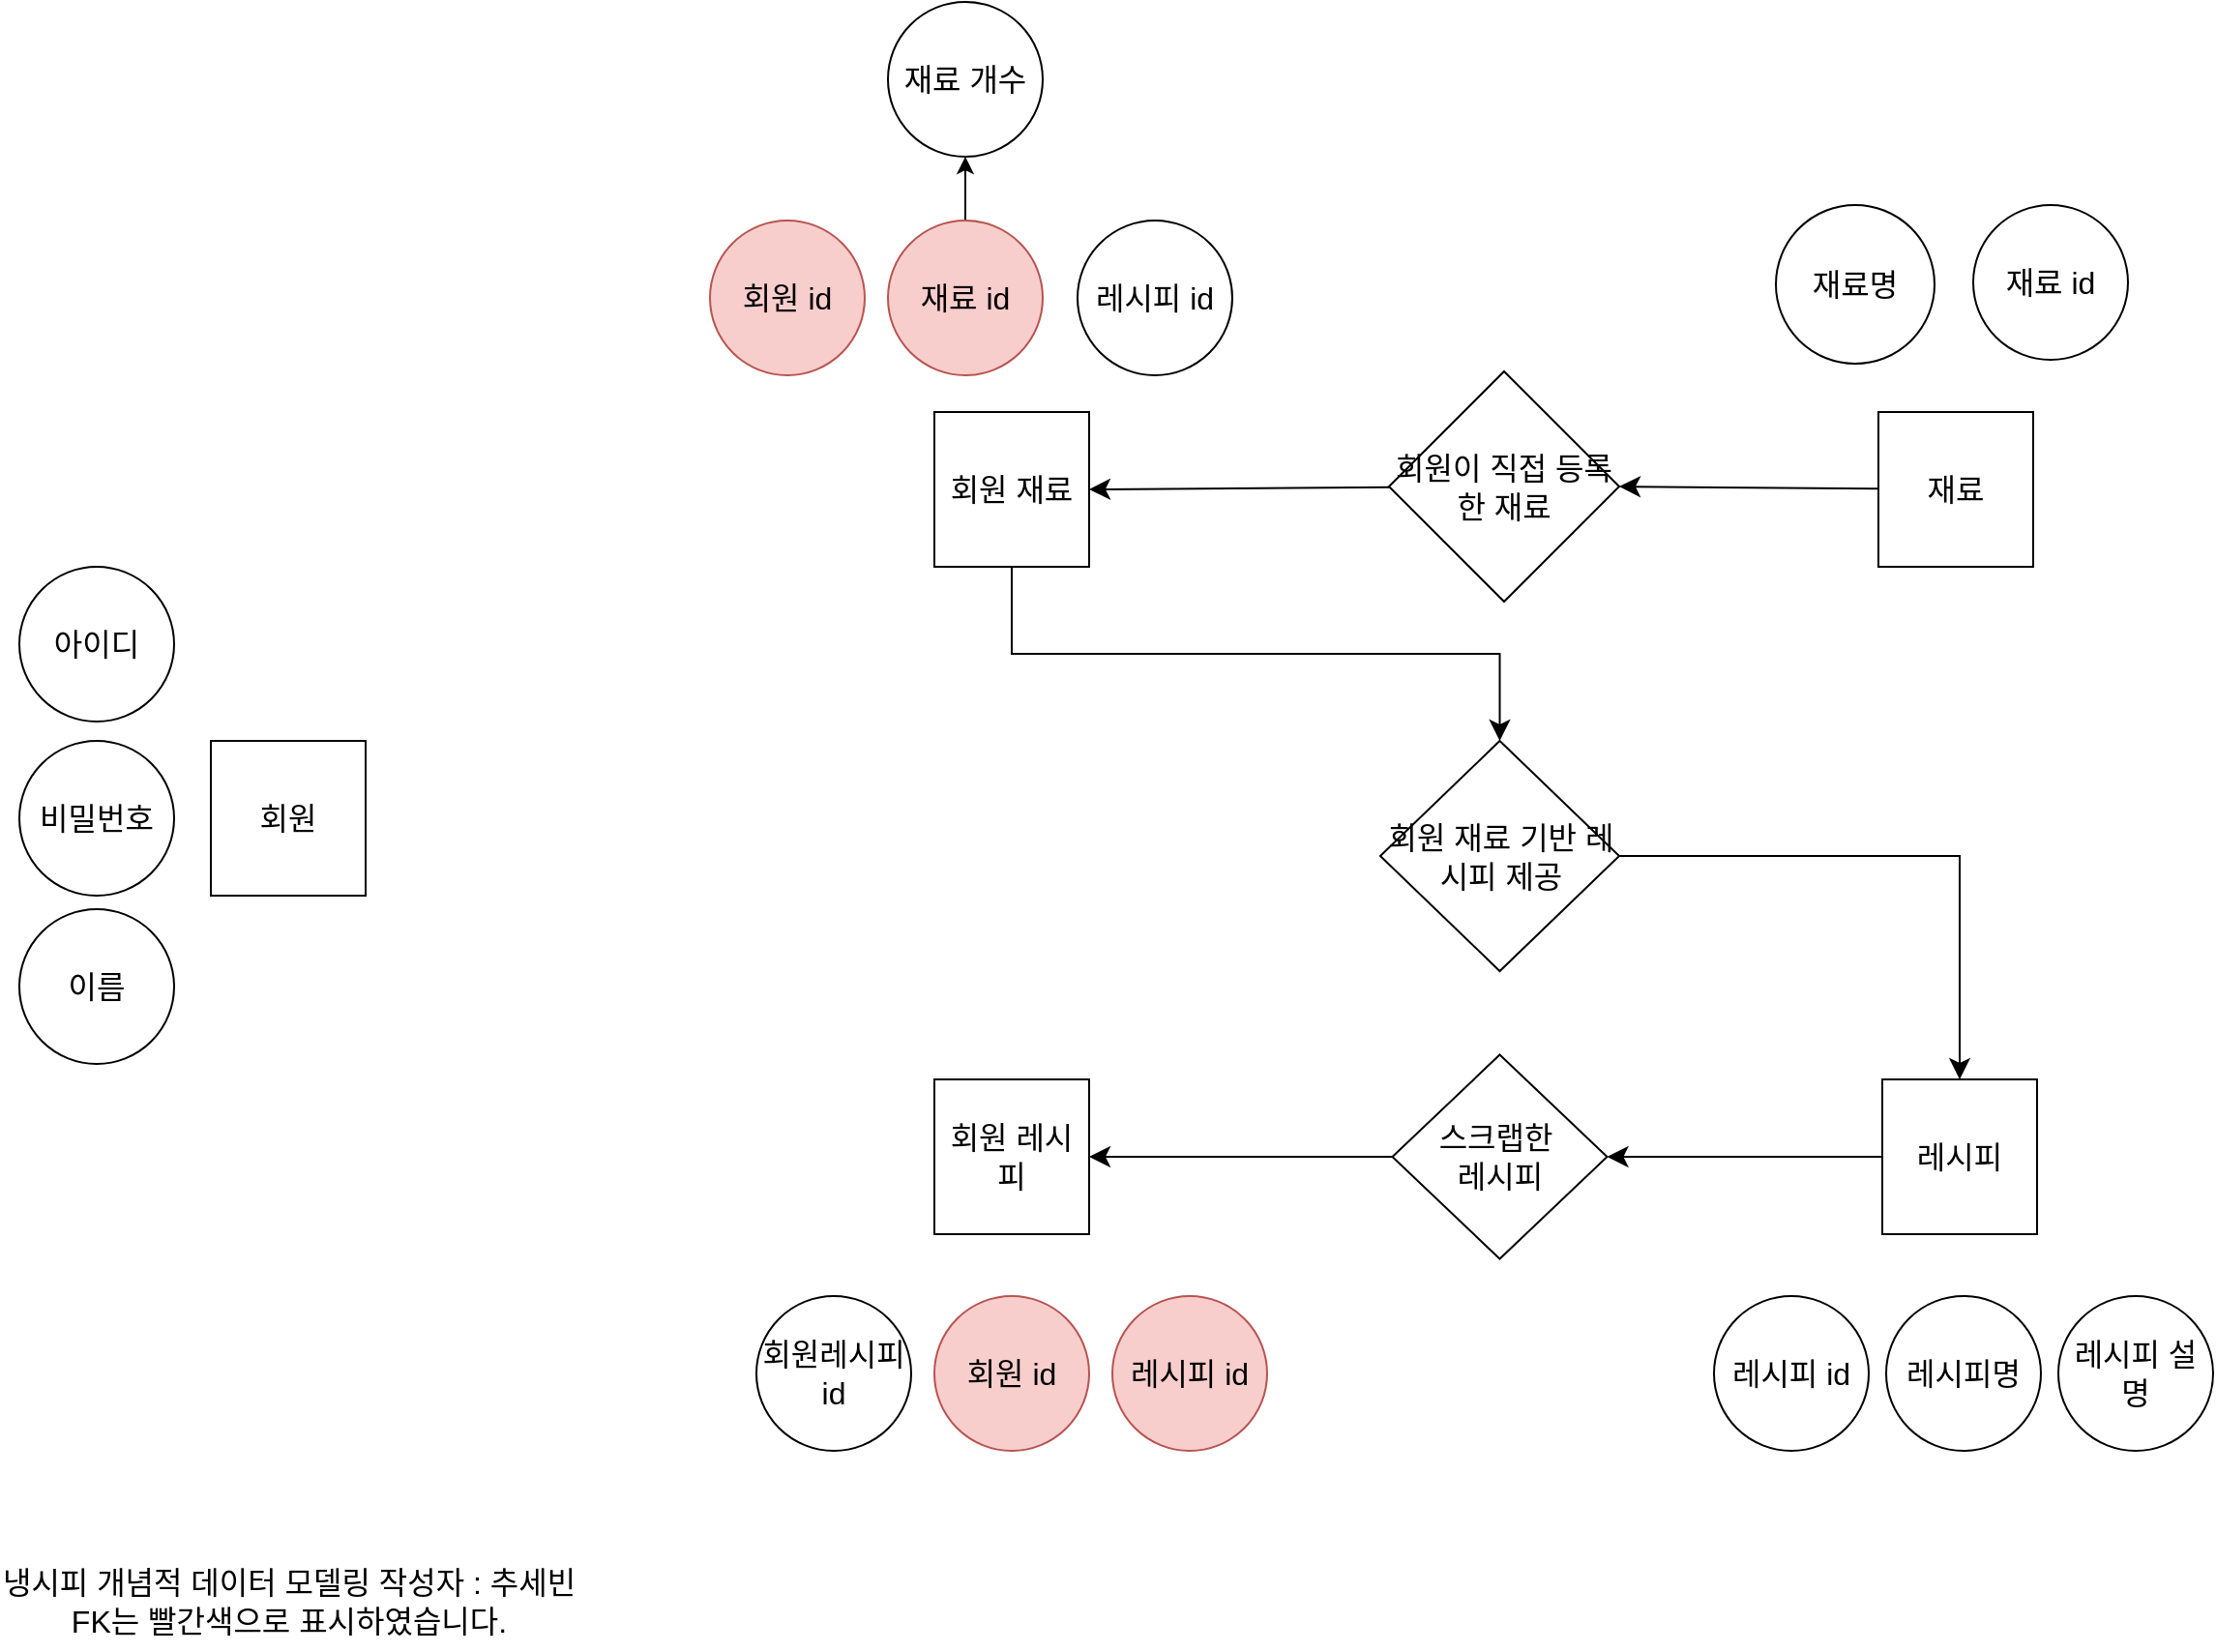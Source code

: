 <mxfile version="21.1.8" type="github">
  <diagram name="페이지-1" id="vdhRnKXHgqj8t0xOMyfd">
    <mxGraphModel dx="1560" dy="1335" grid="0" gridSize="10" guides="1" tooltips="1" connect="1" arrows="1" fold="1" page="0" pageScale="1" pageWidth="827" pageHeight="1169" math="0" shadow="0">
      <root>
        <mxCell id="0" />
        <mxCell id="1" parent="0" />
        <mxCell id="GvzHxYhXGuz93DnO3ShN-1" value="회원" style="whiteSpace=wrap;html=1;aspect=fixed;fontSize=16;" parent="1" vertex="1">
          <mxGeometry x="-149" y="302" width="80" height="80" as="geometry" />
        </mxCell>
        <mxCell id="GvzHxYhXGuz93DnO3ShN-39" value="" style="edgeStyle=none;curved=1;rounded=0;orthogonalLoop=1;jettySize=auto;html=1;fontSize=12;startSize=8;endSize=8;" parent="1" source="GvzHxYhXGuz93DnO3ShN-2" target="GvzHxYhXGuz93DnO3ShN-18" edge="1">
          <mxGeometry relative="1" as="geometry" />
        </mxCell>
        <mxCell id="GvzHxYhXGuz93DnO3ShN-2" value="레시피" style="whiteSpace=wrap;html=1;aspect=fixed;fontSize=16;" parent="1" vertex="1">
          <mxGeometry x="715" y="477" width="80" height="80" as="geometry" />
        </mxCell>
        <mxCell id="GvzHxYhXGuz93DnO3ShN-4" value="회원 레시피" style="whiteSpace=wrap;html=1;aspect=fixed;fontSize=16;" parent="1" vertex="1">
          <mxGeometry x="225" y="477" width="80" height="80" as="geometry" />
        </mxCell>
        <mxCell id="GvzHxYhXGuz93DnO3ShN-43" style="edgeStyle=none;curved=1;rounded=0;orthogonalLoop=1;jettySize=auto;html=1;entryX=1;entryY=0.5;entryDx=0;entryDy=0;fontSize=12;startSize=8;endSize=8;" parent="1" source="GvzHxYhXGuz93DnO3ShN-5" target="GvzHxYhXGuz93DnO3ShN-42" edge="1">
          <mxGeometry relative="1" as="geometry" />
        </mxCell>
        <mxCell id="GvzHxYhXGuz93DnO3ShN-5" value="재료" style="whiteSpace=wrap;html=1;aspect=fixed;fontSize=16;" parent="1" vertex="1">
          <mxGeometry x="713" y="132" width="80" height="80" as="geometry" />
        </mxCell>
        <mxCell id="GvzHxYhXGuz93DnO3ShN-52" style="edgeStyle=elbowEdgeStyle;rounded=0;orthogonalLoop=1;jettySize=auto;html=1;fontSize=12;startSize=8;endSize=8;elbow=vertical;" parent="1" source="GvzHxYhXGuz93DnO3ShN-6" target="GvzHxYhXGuz93DnO3ShN-51" edge="1">
          <mxGeometry relative="1" as="geometry" />
        </mxCell>
        <mxCell id="GvzHxYhXGuz93DnO3ShN-6" value="회원 재료" style="whiteSpace=wrap;html=1;aspect=fixed;fontSize=16;" parent="1" vertex="1">
          <mxGeometry x="225" y="132" width="80" height="80" as="geometry" />
        </mxCell>
        <mxCell id="GvzHxYhXGuz93DnO3ShN-7" value="아이디" style="ellipse;whiteSpace=wrap;html=1;aspect=fixed;fontSize=16;" parent="1" vertex="1">
          <mxGeometry x="-248" y="212" width="80" height="80" as="geometry" />
        </mxCell>
        <mxCell id="GvzHxYhXGuz93DnO3ShN-8" value="이름" style="ellipse;whiteSpace=wrap;html=1;aspect=fixed;fontSize=16;" parent="1" vertex="1">
          <mxGeometry x="-248" y="389" width="80" height="80" as="geometry" />
        </mxCell>
        <mxCell id="GvzHxYhXGuz93DnO3ShN-9" value="비밀번호" style="ellipse;whiteSpace=wrap;html=1;aspect=fixed;fontSize=16;" parent="1" vertex="1">
          <mxGeometry x="-248" y="302" width="80" height="80" as="geometry" />
        </mxCell>
        <mxCell id="GvzHxYhXGuz93DnO3ShN-10" value="재료명" style="ellipse;whiteSpace=wrap;html=1;aspect=fixed;fontSize=16;" parent="1" vertex="1">
          <mxGeometry x="660" y="25" width="82" height="82" as="geometry" />
        </mxCell>
        <mxCell id="GvzHxYhXGuz93DnO3ShN-11" value="재료 id" style="ellipse;whiteSpace=wrap;html=1;aspect=fixed;fontSize=16;" parent="1" vertex="1">
          <mxGeometry x="762" y="25" width="80" height="80" as="geometry" />
        </mxCell>
        <mxCell id="GvzHxYhXGuz93DnO3ShN-12" value="레시피 id" style="ellipse;whiteSpace=wrap;html=1;aspect=fixed;fontSize=16;" parent="1" vertex="1">
          <mxGeometry x="628" y="589" width="80" height="80" as="geometry" />
        </mxCell>
        <mxCell id="GvzHxYhXGuz93DnO3ShN-13" value="레시피명" style="ellipse;whiteSpace=wrap;html=1;aspect=fixed;fontSize=16;" parent="1" vertex="1">
          <mxGeometry x="717" y="589" width="80" height="80" as="geometry" />
        </mxCell>
        <mxCell id="GvzHxYhXGuz93DnO3ShN-14" value="레시피 설명" style="ellipse;whiteSpace=wrap;html=1;aspect=fixed;fontSize=16;" parent="1" vertex="1">
          <mxGeometry x="806" y="589" width="80" height="80" as="geometry" />
        </mxCell>
        <mxCell id="GvzHxYhXGuz93DnO3ShN-15" value="회원레시피 id" style="ellipse;whiteSpace=wrap;html=1;aspect=fixed;fontSize=16;" parent="1" vertex="1">
          <mxGeometry x="133" y="589" width="80" height="80" as="geometry" />
        </mxCell>
        <mxCell id="GvzHxYhXGuz93DnO3ShN-16" value="회원 id" style="ellipse;whiteSpace=wrap;html=1;aspect=fixed;fontSize=16;fillColor=#f8cecc;strokeColor=#b85450;" parent="1" vertex="1">
          <mxGeometry x="225" y="589" width="80" height="80" as="geometry" />
        </mxCell>
        <mxCell id="GvzHxYhXGuz93DnO3ShN-17" value="레시피 id" style="ellipse;whiteSpace=wrap;html=1;aspect=fixed;fontSize=16;fillColor=#f8cecc;strokeColor=#b85450;" parent="1" vertex="1">
          <mxGeometry x="317" y="589" width="80" height="80" as="geometry" />
        </mxCell>
        <mxCell id="GvzHxYhXGuz93DnO3ShN-40" style="edgeStyle=none;curved=1;rounded=0;orthogonalLoop=1;jettySize=auto;html=1;entryX=1;entryY=0.5;entryDx=0;entryDy=0;fontSize=12;startSize=8;endSize=8;" parent="1" source="GvzHxYhXGuz93DnO3ShN-18" target="GvzHxYhXGuz93DnO3ShN-4" edge="1">
          <mxGeometry relative="1" as="geometry" />
        </mxCell>
        <mxCell id="GvzHxYhXGuz93DnO3ShN-18" value="스크랩한&amp;nbsp;&lt;br&gt;레시피" style="rhombus;whiteSpace=wrap;html=1;fontSize=16;" parent="1" vertex="1">
          <mxGeometry x="461.75" y="464.25" width="111" height="105.5" as="geometry" />
        </mxCell>
        <mxCell id="GvzHxYhXGuz93DnO3ShN-24" value="재료 개수" style="ellipse;whiteSpace=wrap;html=1;aspect=fixed;fontSize=16;" parent="1" vertex="1">
          <mxGeometry x="201" y="-80" width="80" height="80" as="geometry" />
        </mxCell>
        <mxCell id="GvzHxYhXGuz93DnO3ShN-26" value="레시피 id" style="ellipse;whiteSpace=wrap;html=1;aspect=fixed;fontSize=16;" parent="1" vertex="1">
          <mxGeometry x="299" y="33" width="80" height="80" as="geometry" />
        </mxCell>
        <mxCell id="GvzHxYhXGuz93DnO3ShN-38" value="회원 id" style="ellipse;whiteSpace=wrap;html=1;aspect=fixed;fontSize=16;fillColor=#f8cecc;strokeColor=#b85450;" parent="1" vertex="1">
          <mxGeometry x="109" y="33" width="80" height="80" as="geometry" />
        </mxCell>
        <mxCell id="HmjWn53ac0oFdE196uYK-1" value="" style="edgeStyle=orthogonalEdgeStyle;rounded=0;orthogonalLoop=1;jettySize=auto;html=1;" edge="1" parent="1" source="GvzHxYhXGuz93DnO3ShN-41" target="GvzHxYhXGuz93DnO3ShN-24">
          <mxGeometry relative="1" as="geometry" />
        </mxCell>
        <mxCell id="GvzHxYhXGuz93DnO3ShN-41" value="재료 id" style="ellipse;whiteSpace=wrap;html=1;aspect=fixed;fontSize=16;fillColor=#f8cecc;strokeColor=#b85450;" parent="1" vertex="1">
          <mxGeometry x="201" y="33" width="80" height="80" as="geometry" />
        </mxCell>
        <mxCell id="GvzHxYhXGuz93DnO3ShN-50" style="edgeStyle=none;curved=1;rounded=0;orthogonalLoop=1;jettySize=auto;html=1;entryX=1;entryY=0.5;entryDx=0;entryDy=0;fontSize=12;startSize=8;endSize=8;" parent="1" source="GvzHxYhXGuz93DnO3ShN-42" target="GvzHxYhXGuz93DnO3ShN-6" edge="1">
          <mxGeometry relative="1" as="geometry" />
        </mxCell>
        <mxCell id="GvzHxYhXGuz93DnO3ShN-42" value="회원이 직접 등록한 재료" style="rhombus;whiteSpace=wrap;html=1;fontSize=16;" parent="1" vertex="1">
          <mxGeometry x="460" y="111" width="119" height="119" as="geometry" />
        </mxCell>
        <mxCell id="GvzHxYhXGuz93DnO3ShN-53" style="edgeStyle=orthogonalEdgeStyle;rounded=0;orthogonalLoop=1;jettySize=auto;html=1;entryX=0.5;entryY=0;entryDx=0;entryDy=0;fontSize=12;startSize=8;endSize=8;" parent="1" source="GvzHxYhXGuz93DnO3ShN-51" target="GvzHxYhXGuz93DnO3ShN-2" edge="1">
          <mxGeometry relative="1" as="geometry" />
        </mxCell>
        <mxCell id="GvzHxYhXGuz93DnO3ShN-51" value="회원 재료 기반 레시피 제공" style="rhombus;whiteSpace=wrap;html=1;fontSize=16;" parent="1" vertex="1">
          <mxGeometry x="455.5" y="302" width="123.5" height="119" as="geometry" />
        </mxCell>
        <mxCell id="GvzHxYhXGuz93DnO3ShN-55" value="냉시피 개념적 데이터 모델링 작성자 : 추세빈&lt;br&gt;FK는 빨간색으로 표시하였습니다." style="text;html=1;align=center;verticalAlign=middle;resizable=0;points=[];autosize=1;strokeColor=none;fillColor=none;fontSize=16;" parent="1" vertex="1">
          <mxGeometry x="-258" y="722" width="298" height="50" as="geometry" />
        </mxCell>
      </root>
    </mxGraphModel>
  </diagram>
</mxfile>

